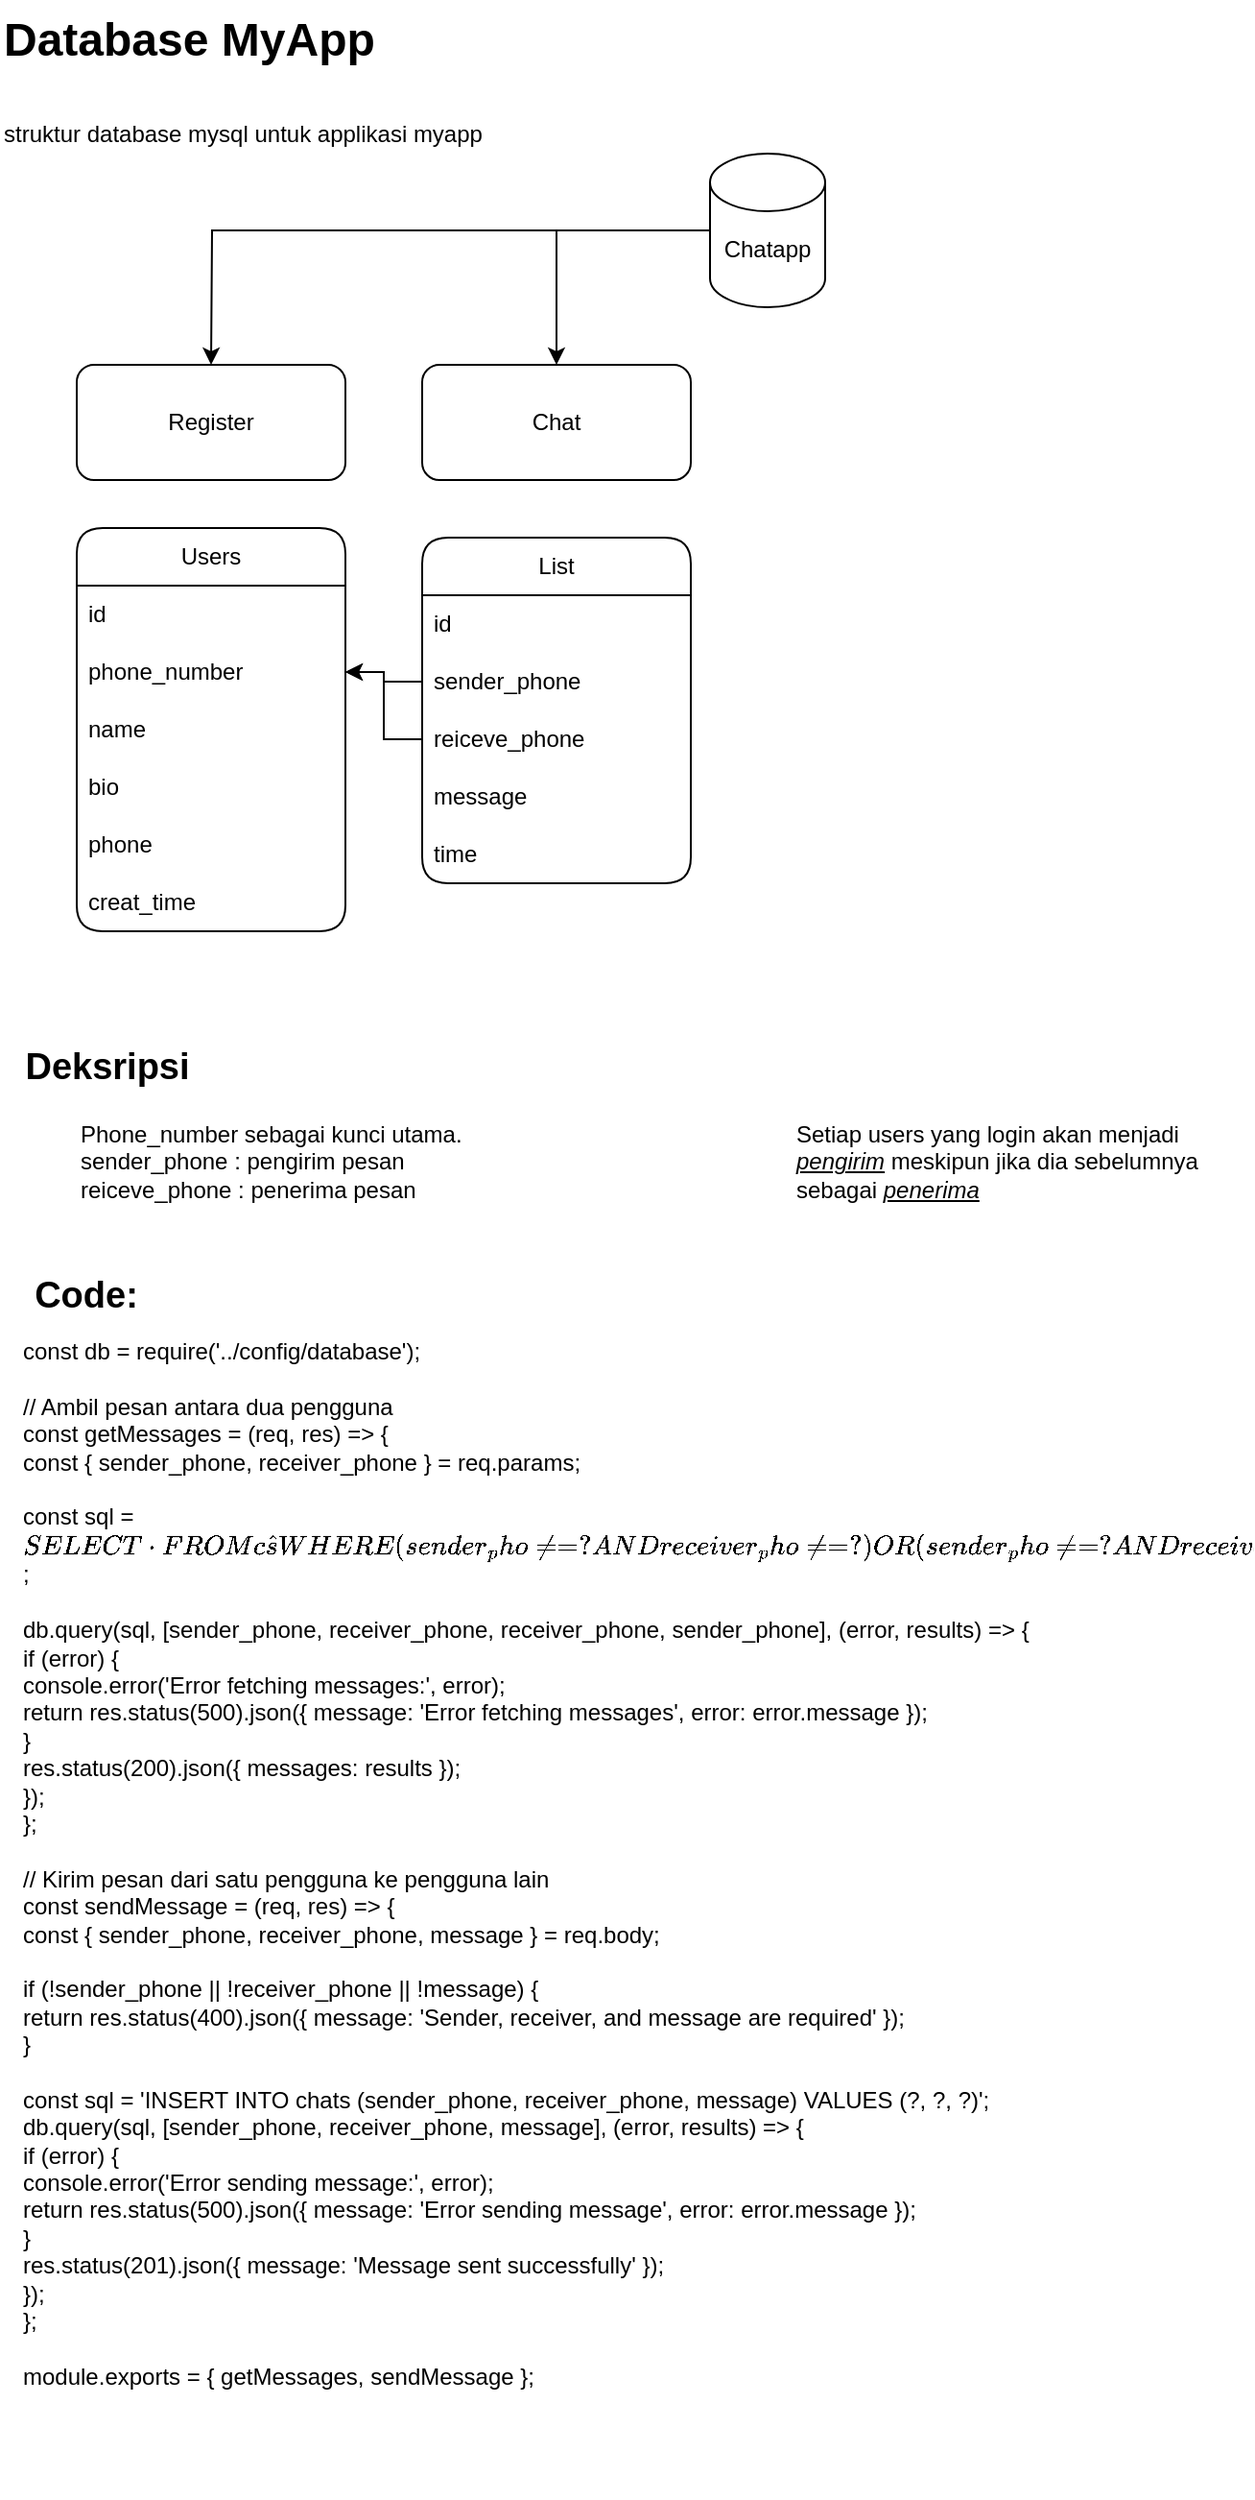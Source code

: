 <mxfile version="24.8.3">
  <diagram name="Halaman-1" id="3GtTifSFDHcDoZ3F5JwF">
    <mxGraphModel dx="1050" dy="557" grid="1" gridSize="10" guides="1" tooltips="1" connect="1" arrows="1" fold="1" page="1" pageScale="1" pageWidth="827" pageHeight="1169" math="0" shadow="0">
      <root>
        <mxCell id="0" />
        <mxCell id="1" parent="0" />
        <mxCell id="LxVqRqJat0blrXqKGGtu-1" value="&lt;h1 style=&quot;margin-top: 0px;&quot;&gt;&lt;span style=&quot;background-color: initial;&quot;&gt;Database MyApp&lt;/span&gt;&lt;/h1&gt;&lt;h1 style=&quot;margin-top: 0px;&quot;&gt;&lt;span style=&quot;font-size: 12px; font-weight: 400; background-color: initial;&quot;&gt;struktur database mysql untuk applikasi myapp&lt;/span&gt;&lt;/h1&gt;" style="text;html=1;whiteSpace=wrap;overflow=hidden;rounded=0;" parent="1" vertex="1">
          <mxGeometry width="260" height="80" as="geometry" />
        </mxCell>
        <mxCell id="LxVqRqJat0blrXqKGGtu-2" value="" style="rounded=1;whiteSpace=wrap;html=1;" parent="1" vertex="1">
          <mxGeometry x="40" y="190" width="140" height="60" as="geometry" />
        </mxCell>
        <mxCell id="LxVqRqJat0blrXqKGGtu-3" value="" style="group" parent="1" vertex="1" connectable="0">
          <mxGeometry x="370" y="80" width="60" height="80" as="geometry" />
        </mxCell>
        <mxCell id="LxVqRqJat0blrXqKGGtu-4" value="" style="shape=cylinder3;whiteSpace=wrap;html=1;boundedLbl=1;backgroundOutline=1;size=15;" parent="LxVqRqJat0blrXqKGGtu-3" vertex="1">
          <mxGeometry width="60" height="80" as="geometry" />
        </mxCell>
        <mxCell id="LxVqRqJat0blrXqKGGtu-5" value="Chatapp" style="text;html=1;align=center;verticalAlign=middle;whiteSpace=wrap;rounded=0;" parent="LxVqRqJat0blrXqKGGtu-3" vertex="1">
          <mxGeometry y="35" width="60" height="30" as="geometry" />
        </mxCell>
        <mxCell id="LxVqRqJat0blrXqKGGtu-6" value="" style="rounded=1;whiteSpace=wrap;html=1;" parent="1" vertex="1">
          <mxGeometry x="220" y="190" width="140" height="60" as="geometry" />
        </mxCell>
        <mxCell id="LxVqRqJat0blrXqKGGtu-7" style="edgeStyle=orthogonalEdgeStyle;rounded=0;orthogonalLoop=1;jettySize=auto;html=1;entryX=0.417;entryY=0.167;entryDx=0;entryDy=0;entryPerimeter=0;exitX=0;exitY=0.5;exitDx=0;exitDy=0;exitPerimeter=0;" parent="1" source="LxVqRqJat0blrXqKGGtu-4" edge="1">
          <mxGeometry relative="1" as="geometry">
            <mxPoint x="299.96" y="109.98" as="sourcePoint" />
            <mxPoint x="110.0" y="190.0" as="targetPoint" />
          </mxGeometry>
        </mxCell>
        <mxCell id="LxVqRqJat0blrXqKGGtu-8" value="Register" style="text;html=1;align=center;verticalAlign=middle;whiteSpace=wrap;rounded=0;" parent="1" vertex="1">
          <mxGeometry x="80" y="205" width="60" height="30" as="geometry" />
        </mxCell>
        <mxCell id="LxVqRqJat0blrXqKGGtu-9" value="Chat" style="text;html=1;align=center;verticalAlign=middle;whiteSpace=wrap;rounded=0;" parent="1" vertex="1">
          <mxGeometry x="260" y="205" width="60" height="30" as="geometry" />
        </mxCell>
        <mxCell id="LxVqRqJat0blrXqKGGtu-10" value="List" style="swimlane;fontStyle=0;childLayout=stackLayout;horizontal=1;startSize=30;horizontalStack=0;resizeParent=1;resizeParentMax=0;resizeLast=0;collapsible=1;marginBottom=0;whiteSpace=wrap;html=1;rounded=1;" parent="1" vertex="1">
          <mxGeometry x="220" y="280" width="140" height="180" as="geometry" />
        </mxCell>
        <mxCell id="LxVqRqJat0blrXqKGGtu-11" value="id" style="text;strokeColor=none;fillColor=none;align=left;verticalAlign=middle;spacingLeft=4;spacingRight=4;overflow=hidden;points=[[0,0.5],[1,0.5]];portConstraint=eastwest;rotatable=0;whiteSpace=wrap;html=1;" parent="LxVqRqJat0blrXqKGGtu-10" vertex="1">
          <mxGeometry y="30" width="140" height="30" as="geometry" />
        </mxCell>
        <mxCell id="LxVqRqJat0blrXqKGGtu-12" value="sender_phone" style="text;strokeColor=none;fillColor=none;align=left;verticalAlign=middle;spacingLeft=4;spacingRight=4;overflow=hidden;points=[[0,0.5],[1,0.5]];portConstraint=eastwest;rotatable=0;whiteSpace=wrap;html=1;" parent="LxVqRqJat0blrXqKGGtu-10" vertex="1">
          <mxGeometry y="60" width="140" height="30" as="geometry" />
        </mxCell>
        <mxCell id="LxVqRqJat0blrXqKGGtu-13" style="edgeStyle=orthogonalEdgeStyle;rounded=0;orthogonalLoop=1;jettySize=auto;html=1;" parent="LxVqRqJat0blrXqKGGtu-10" source="LxVqRqJat0blrXqKGGtu-14" edge="1">
          <mxGeometry relative="1" as="geometry">
            <mxPoint x="-40" y="70" as="targetPoint" />
            <Array as="points">
              <mxPoint x="-20" y="105" />
              <mxPoint x="-20" y="70" />
            </Array>
          </mxGeometry>
        </mxCell>
        <mxCell id="LxVqRqJat0blrXqKGGtu-14" value="reiceve_phone" style="text;strokeColor=none;fillColor=none;align=left;verticalAlign=middle;spacingLeft=4;spacingRight=4;overflow=hidden;points=[[0,0.5],[1,0.5]];portConstraint=eastwest;rotatable=0;whiteSpace=wrap;html=1;" parent="LxVqRqJat0blrXqKGGtu-10" vertex="1">
          <mxGeometry y="90" width="140" height="30" as="geometry" />
        </mxCell>
        <mxCell id="LxVqRqJat0blrXqKGGtu-15" value="message" style="text;strokeColor=none;fillColor=none;align=left;verticalAlign=middle;spacingLeft=4;spacingRight=4;overflow=hidden;points=[[0,0.5],[1,0.5]];portConstraint=eastwest;rotatable=0;whiteSpace=wrap;html=1;" parent="LxVqRqJat0blrXqKGGtu-10" vertex="1">
          <mxGeometry y="120" width="140" height="30" as="geometry" />
        </mxCell>
        <mxCell id="LxVqRqJat0blrXqKGGtu-16" value="time" style="text;strokeColor=none;fillColor=none;align=left;verticalAlign=middle;spacingLeft=4;spacingRight=4;overflow=hidden;points=[[0,0.5],[1,0.5]];portConstraint=eastwest;rotatable=0;whiteSpace=wrap;html=1;" parent="LxVqRqJat0blrXqKGGtu-10" vertex="1">
          <mxGeometry y="150" width="140" height="30" as="geometry" />
        </mxCell>
        <mxCell id="LxVqRqJat0blrXqKGGtu-17" value="Users" style="swimlane;fontStyle=0;childLayout=stackLayout;horizontal=1;startSize=30;horizontalStack=0;resizeParent=1;resizeParentMax=0;resizeLast=0;collapsible=1;marginBottom=0;whiteSpace=wrap;html=1;points=[[0,0,0,0,0],[0,0.25,0,0,0],[0,0.5,0,0,0],[0,0.75,0,0,0],[0,1,0,0,0],[0.25,0,0,0,0],[0.25,1,0,0,0],[0.5,0,0,0,0],[0.5,1,0,0,0],[0.75,0,0,0,0],[0.75,1,0,0,0],[1,0,0,0,0],[1,0.25,0,0,0],[1,0.5,0,0,0],[1,0.75,0,0,0],[1,1,0,0,0]];rounded=1;" parent="1" vertex="1">
          <mxGeometry x="40" y="275" width="140" height="210" as="geometry">
            <mxRectangle x="340" y="280" width="60" height="30" as="alternateBounds" />
          </mxGeometry>
        </mxCell>
        <mxCell id="LxVqRqJat0blrXqKGGtu-18" value="id" style="text;strokeColor=none;fillColor=none;align=left;verticalAlign=middle;spacingLeft=4;spacingRight=4;overflow=hidden;points=[[0,0.5],[1,0.5]];portConstraint=eastwest;rotatable=0;whiteSpace=wrap;html=1;" parent="LxVqRqJat0blrXqKGGtu-17" vertex="1">
          <mxGeometry y="30" width="140" height="30" as="geometry" />
        </mxCell>
        <mxCell id="LxVqRqJat0blrXqKGGtu-19" value="phone_number" style="text;strokeColor=none;fillColor=none;align=left;verticalAlign=middle;spacingLeft=4;spacingRight=4;overflow=hidden;points=[[0,0.5],[1,0.5]];portConstraint=eastwest;rotatable=0;whiteSpace=wrap;html=1;" parent="LxVqRqJat0blrXqKGGtu-17" vertex="1">
          <mxGeometry y="60" width="140" height="30" as="geometry" />
        </mxCell>
        <mxCell id="LxVqRqJat0blrXqKGGtu-20" value="name" style="text;strokeColor=none;fillColor=none;align=left;verticalAlign=middle;spacingLeft=4;spacingRight=4;overflow=hidden;points=[[0,0.5],[1,0.5]];portConstraint=eastwest;rotatable=0;whiteSpace=wrap;html=1;" parent="LxVqRqJat0blrXqKGGtu-17" vertex="1">
          <mxGeometry y="90" width="140" height="30" as="geometry" />
        </mxCell>
        <mxCell id="LxVqRqJat0blrXqKGGtu-21" value="bio" style="text;strokeColor=none;fillColor=none;align=left;verticalAlign=middle;spacingLeft=4;spacingRight=4;overflow=hidden;points=[[0,0.5],[1,0.5]];portConstraint=eastwest;rotatable=0;whiteSpace=wrap;html=1;" parent="LxVqRqJat0blrXqKGGtu-17" vertex="1">
          <mxGeometry y="120" width="140" height="30" as="geometry" />
        </mxCell>
        <mxCell id="LxVqRqJat0blrXqKGGtu-22" value="phone" style="text;strokeColor=none;fillColor=none;align=left;verticalAlign=middle;spacingLeft=4;spacingRight=4;overflow=hidden;points=[[0,0.5],[1,0.5]];portConstraint=eastwest;rotatable=0;whiteSpace=wrap;html=1;" parent="LxVqRqJat0blrXqKGGtu-17" vertex="1">
          <mxGeometry y="150" width="140" height="30" as="geometry" />
        </mxCell>
        <mxCell id="LxVqRqJat0blrXqKGGtu-23" value="creat_time" style="text;strokeColor=none;fillColor=none;align=left;verticalAlign=middle;spacingLeft=4;spacingRight=4;overflow=hidden;points=[[0,0.5],[1,0.5]];portConstraint=eastwest;rotatable=0;whiteSpace=wrap;html=1;" parent="LxVqRqJat0blrXqKGGtu-17" vertex="1">
          <mxGeometry y="180" width="140" height="30" as="geometry" />
        </mxCell>
        <mxCell id="LxVqRqJat0blrXqKGGtu-24" style="edgeStyle=orthogonalEdgeStyle;rounded=0;orthogonalLoop=1;jettySize=auto;html=1;entryX=0.5;entryY=0;entryDx=0;entryDy=0;" parent="1" source="LxVqRqJat0blrXqKGGtu-5" target="LxVqRqJat0blrXqKGGtu-6" edge="1">
          <mxGeometry relative="1" as="geometry">
            <Array as="points">
              <mxPoint x="290" y="120" />
            </Array>
          </mxGeometry>
        </mxCell>
        <mxCell id="LxVqRqJat0blrXqKGGtu-25" value="Phone_number sebagai kunci utama.&lt;br&gt;sender_phone : pengirim pesan&lt;br&gt;reiceve_phone : penerima pesan" style="text;html=1;align=left;verticalAlign=middle;whiteSpace=wrap;rounded=0;" parent="1" vertex="1">
          <mxGeometry x="40" y="585" width="240" height="40" as="geometry" />
        </mxCell>
        <mxCell id="LxVqRqJat0blrXqKGGtu-26" value="&lt;b&gt;&lt;font style=&quot;font-size: 19px;&quot;&gt;Deksripsi&lt;/font&gt;&lt;/b&gt;" style="text;html=1;align=center;verticalAlign=middle;whiteSpace=wrap;rounded=0;" parent="1" vertex="1">
          <mxGeometry x="26" y="541" width="60" height="30" as="geometry" />
        </mxCell>
        <mxCell id="LxVqRqJat0blrXqKGGtu-27" value="Setiap users yang login akan menjadi &lt;i&gt;&lt;u&gt;pengirim&lt;/u&gt;&lt;/i&gt; meskipun jika dia sebelumnya sebagai &lt;i&gt;&lt;u&gt;penerima&lt;/u&gt;&lt;/i&gt;" style="text;html=1;align=left;verticalAlign=middle;whiteSpace=wrap;rounded=0;" parent="1" vertex="1">
          <mxGeometry x="413" y="585" width="240" height="40" as="geometry" />
        </mxCell>
        <mxCell id="LxVqRqJat0blrXqKGGtu-28" style="edgeStyle=orthogonalEdgeStyle;rounded=0;orthogonalLoop=1;jettySize=auto;html=1;entryX=1;entryY=0.5;entryDx=0;entryDy=0;" parent="1" source="LxVqRqJat0blrXqKGGtu-12" target="LxVqRqJat0blrXqKGGtu-19" edge="1">
          <mxGeometry relative="1" as="geometry" />
        </mxCell>
        <mxCell id="bX_mdEMEI204J04nQdBM-1" value="&lt;b&gt;&lt;font style=&quot;font-size: 19px;&quot;&gt;Code:&lt;/font&gt;&lt;/b&gt;" style="text;html=1;align=center;verticalAlign=middle;whiteSpace=wrap;rounded=0;" vertex="1" parent="1">
          <mxGeometry x="10" y="660" width="70" height="30" as="geometry" />
        </mxCell>
        <UserObject label="const db = require(&#39;../config/database&#39;);&#xa;&#xa;// Ambil pesan antara dua pengguna&#xa;const getMessages = (req, res) =&gt; {&#xa;    const { sender_phone, receiver_phone } = req.params;&#xa;&#xa;    const sql = `&#xa;        SELECT * FROM chats&#xa;        WHERE (sender_phone = ? AND receiver_phone = ?) &#xa;        OR (sender_phone = ? AND receiver_phone = ?)&#xa;        ORDER BY created_at ASC&#xa;    `;&#xa;&#xa;    db.query(sql, [sender_phone, receiver_phone, receiver_phone, sender_phone], (error, results) =&gt; {&#xa;        if (error) {&#xa;            console.error(&#39;Error fetching messages:&#39;, error);&#xa;            return res.status(500).json({ message: &#39;Error fetching messages&#39;, error: error.message });&#xa;        }&#xa;        res.status(200).json({ messages: results });&#xa;    });&#xa;};&#xa;&#xa;// Kirim pesan dari satu pengguna ke pengguna lain&#xa;const sendMessage = (req, res) =&gt; {&#xa;    const { sender_phone, receiver_phone, message } = req.body;&#xa;&#xa;    if (!sender_phone || !receiver_phone || !message) {&#xa;        return res.status(400).json({ message: &#39;Sender, receiver, and message are required&#39; });&#xa;    }&#xa;&#xa;    const sql = &#39;INSERT INTO chats (sender_phone, receiver_phone, message) VALUES (?, ?, ?)&#39;;&#xa;    db.query(sql, [sender_phone, receiver_phone, message], (error, results) =&gt; {&#xa;        if (error) {&#xa;            console.error(&#39;Error sending message:&#39;, error);&#xa;            return res.status(500).json({ message: &#39;Error sending message&#39;, error: error.message });&#xa;        }&#xa;        res.status(201).json({ message: &#39;Message sent successfully&#39; });&#xa;    });&#xa;};&#xa;&#xa;module.exports = { getMessages, sendMessage };" link="const db = require(&#39;../config/database&#39;);&#xa;&#xa;// Ambil pesan antara dua pengguna&#xa;const getMessages = (req, res) =&gt; {&#xa;    const { sender_phone, receiver_phone } = req.params;&#xa;&#xa;    const sql = `&#xa;        SELECT * FROM chats&#xa;        WHERE (sender_phone = ? AND receiver_phone = ?) &#xa;        OR (sender_phone = ? AND receiver_phone = ?)&#xa;        ORDER BY created_at ASC&#xa;    `;&#xa;&#xa;    db.query(sql, [sender_phone, receiver_phone, receiver_phone, sender_phone], (error, results) =&gt; {&#xa;        if (error) {&#xa;            console.error(&#39;Error fetching messages:&#39;, error);&#xa;            return res.status(500).json({ message: &#39;Error fetching messages&#39;, error: error.message });&#xa;        }&#xa;        res.status(200).json({ messages: results });&#xa;    });&#xa;};&#xa;&#xa;// Kirim pesan dari satu pengguna ke pengguna lain&#xa;const sendMessage = (req, res) =&gt; {&#xa;    const { sender_phone, receiver_phone, message } = req.body;&#xa;&#xa;    if (!sender_phone || !receiver_phone || !message) {&#xa;        return res.status(400).json({ message: &#39;Sender, receiver, and message are required&#39; });&#xa;    }&#xa;&#xa;    const sql = &#39;INSERT INTO chats (sender_phone, receiver_phone, message) VALUES (?, ?, ?)&#39;;&#xa;    db.query(sql, [sender_phone, receiver_phone, message], (error, results) =&gt; {&#xa;        if (error) {&#xa;            console.error(&#39;Error sending message:&#39;, error);&#xa;            return res.status(500).json({ message: &#39;Error sending message&#39;, error: error.message });&#xa;        }&#xa;        res.status(201).json({ message: &#39;Message sent successfully&#39; });&#xa;    });&#xa;};&#xa;&#xa;module.exports = { getMessages, sendMessage };" id="bX_mdEMEI204J04nQdBM-3">
          <mxCell style="text;whiteSpace=wrap;html=1;" vertex="1" parent="1">
            <mxGeometry x="10" y="690" width="510" height="590" as="geometry" />
          </mxCell>
        </UserObject>
      </root>
    </mxGraphModel>
  </diagram>
</mxfile>

